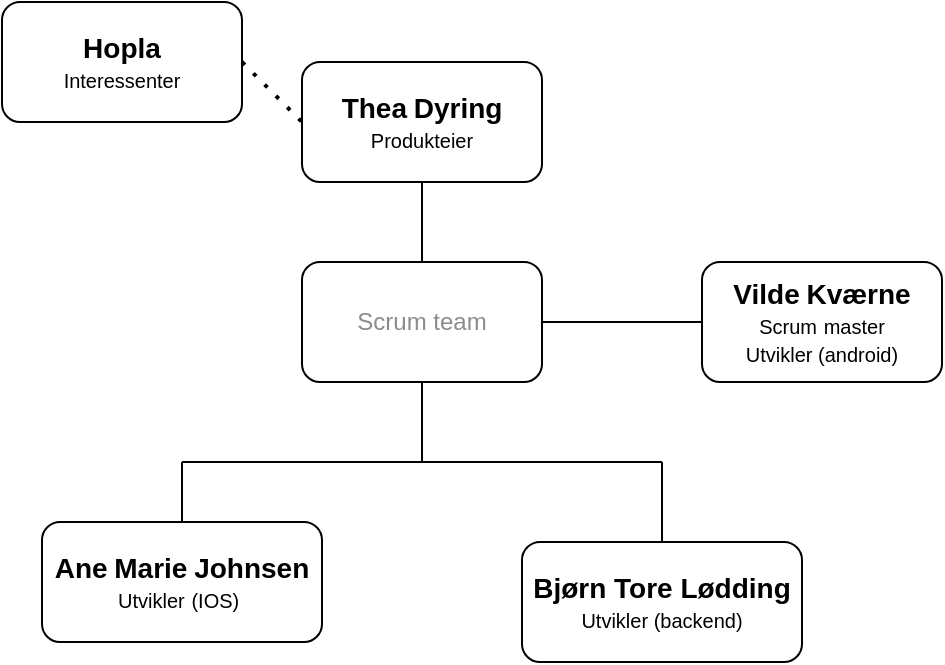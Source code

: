 <mxfile version="25.0.1">
  <diagram name="Page-1" id="IW2qgjcqFQWp157erx7R">
    <mxGraphModel dx="1026" dy="452" grid="1" gridSize="10" guides="1" tooltips="1" connect="1" arrows="1" fold="1" page="1" pageScale="1" pageWidth="827" pageHeight="1169" math="0" shadow="0">
      <root>
        <mxCell id="0" />
        <mxCell id="1" parent="0" />
        <mxCell id="1_9A5mVEu5qlfA6SzD79-1" value="&lt;font color=&quot;#8c8c8c&quot;&gt;Scrum team&lt;/font&gt;" style="rounded=1;whiteSpace=wrap;html=1;" vertex="1" parent="1">
          <mxGeometry x="380" y="240" width="120" height="60" as="geometry" />
        </mxCell>
        <mxCell id="1_9A5mVEu5qlfA6SzD79-2" value="&lt;font style=&quot;font-size: 14px;&quot;&gt;&lt;b&gt;Hopla&lt;/b&gt;&lt;/font&gt;&lt;div&gt;&lt;font style=&quot;font-size: 10px;&quot;&gt;Interessenter&lt;/font&gt;&lt;/div&gt;" style="rounded=1;whiteSpace=wrap;html=1;" vertex="1" parent="1">
          <mxGeometry x="230" y="110" width="120" height="60" as="geometry" />
        </mxCell>
        <mxCell id="1_9A5mVEu5qlfA6SzD79-3" value="&lt;font style=&quot;font-size: 14px;&quot;&gt;&lt;b&gt;Thea&lt;/b&gt;&lt;/font&gt; &lt;font style=&quot;font-size: 14px;&quot;&gt;&lt;b&gt;Dyring&lt;/b&gt;&lt;/font&gt;&lt;div&gt;&lt;font style=&quot;font-size: 10px;&quot;&gt;Produkteier&lt;/font&gt;&lt;/div&gt;" style="rounded=1;whiteSpace=wrap;html=1;" vertex="1" parent="1">
          <mxGeometry x="380" y="140" width="120" height="60" as="geometry" />
        </mxCell>
        <mxCell id="1_9A5mVEu5qlfA6SzD79-4" value="&lt;font style=&quot;font-size: 14px;&quot;&gt;&lt;b&gt;Vilde&lt;/b&gt;&lt;/font&gt; &lt;font style=&quot;font-size: 14px;&quot;&gt;&lt;b&gt;Kværne&lt;/b&gt;&lt;/font&gt;&lt;div&gt;&lt;font style=&quot;font-size: 10px;&quot;&gt;Scrum&lt;/font&gt; &lt;font style=&quot;font-size: 10px;&quot;&gt;master&lt;/font&gt;&lt;/div&gt;&lt;div&gt;&lt;font style=&quot;font-size: 10px;&quot;&gt;Utvikler (android&lt;/font&gt;&lt;font style=&quot;font-size: 10px;&quot;&gt;)&lt;/font&gt;&lt;/div&gt;" style="rounded=1;whiteSpace=wrap;html=1;" vertex="1" parent="1">
          <mxGeometry x="580" y="240" width="120" height="60" as="geometry" />
        </mxCell>
        <mxCell id="1_9A5mVEu5qlfA6SzD79-5" value="&lt;font style=&quot;font-size: 14px;&quot;&gt;&lt;b&gt;Ane&lt;/b&gt;&lt;/font&gt; &lt;b&gt;&lt;font style=&quot;font-size: 14px;&quot;&gt;Marie&lt;/font&gt;&lt;/b&gt; &lt;font style=&quot;font-size: 14px;&quot;&gt;&lt;b&gt;Johnsen&lt;/b&gt;&lt;/font&gt;&lt;div&gt;&lt;font style=&quot;font-size: 10px;&quot;&gt;Utvikler&lt;/font&gt; &lt;font style=&quot;font-size: 10px;&quot;&gt;(&lt;/font&gt;&lt;font style=&quot;font-size: 10px;&quot;&gt;IOS&lt;/font&gt;&lt;font style=&quot;font-size: 10px;&quot;&gt;)&lt;/font&gt;&amp;nbsp;&lt;/div&gt;" style="rounded=1;whiteSpace=wrap;html=1;" vertex="1" parent="1">
          <mxGeometry x="250" y="370" width="140" height="60" as="geometry" />
        </mxCell>
        <mxCell id="1_9A5mVEu5qlfA6SzD79-6" value="&lt;font style=&quot;font-size: 14px;&quot;&gt;&lt;b&gt;Bjørn Tore Lødding&lt;/b&gt;&lt;/font&gt;&lt;div&gt;&lt;font style=&quot;font-size: 10px;&quot;&gt;Utvikler&lt;b&gt; &lt;/b&gt;(backend)&lt;/font&gt;&lt;/div&gt;" style="rounded=1;whiteSpace=wrap;html=1;" vertex="1" parent="1">
          <mxGeometry x="490" y="380" width="140" height="60" as="geometry" />
        </mxCell>
        <mxCell id="1_9A5mVEu5qlfA6SzD79-7" value="" style="endArrow=none;html=1;rounded=0;exitX=0.5;exitY=0;exitDx=0;exitDy=0;" edge="1" parent="1" source="1_9A5mVEu5qlfA6SzD79-1" target="1_9A5mVEu5qlfA6SzD79-3">
          <mxGeometry width="50" height="50" relative="1" as="geometry">
            <mxPoint x="450" y="270" as="sourcePoint" />
            <mxPoint x="500" y="220" as="targetPoint" />
          </mxGeometry>
        </mxCell>
        <mxCell id="1_9A5mVEu5qlfA6SzD79-10" value="" style="endArrow=none;html=1;rounded=0;" edge="1" parent="1" target="1_9A5mVEu5qlfA6SzD79-4">
          <mxGeometry width="50" height="50" relative="1" as="geometry">
            <mxPoint x="500" y="270" as="sourcePoint" />
            <mxPoint x="520" y="220" as="targetPoint" />
          </mxGeometry>
        </mxCell>
        <mxCell id="1_9A5mVEu5qlfA6SzD79-11" value="" style="endArrow=none;dashed=1;html=1;dashPattern=1 3;strokeWidth=2;rounded=0;entryX=0;entryY=0.5;entryDx=0;entryDy=0;exitX=1;exitY=0.5;exitDx=0;exitDy=0;" edge="1" parent="1" source="1_9A5mVEu5qlfA6SzD79-2" target="1_9A5mVEu5qlfA6SzD79-3">
          <mxGeometry width="50" height="50" relative="1" as="geometry">
            <mxPoint x="470" y="270" as="sourcePoint" />
            <mxPoint x="520" y="220" as="targetPoint" />
          </mxGeometry>
        </mxCell>
        <mxCell id="1_9A5mVEu5qlfA6SzD79-12" value="" style="endArrow=none;html=1;rounded=0;entryX=0.5;entryY=1;entryDx=0;entryDy=0;" edge="1" parent="1" target="1_9A5mVEu5qlfA6SzD79-1">
          <mxGeometry width="50" height="50" relative="1" as="geometry">
            <mxPoint x="440" y="340" as="sourcePoint" />
            <mxPoint x="520" y="220" as="targetPoint" />
          </mxGeometry>
        </mxCell>
        <mxCell id="1_9A5mVEu5qlfA6SzD79-13" value="" style="endArrow=none;html=1;rounded=0;" edge="1" parent="1">
          <mxGeometry width="50" height="50" relative="1" as="geometry">
            <mxPoint x="320" y="340" as="sourcePoint" />
            <mxPoint x="440" y="340" as="targetPoint" />
          </mxGeometry>
        </mxCell>
        <mxCell id="1_9A5mVEu5qlfA6SzD79-14" value="" style="endArrow=none;html=1;rounded=0;" edge="1" parent="1">
          <mxGeometry width="50" height="50" relative="1" as="geometry">
            <mxPoint x="440" y="340" as="sourcePoint" />
            <mxPoint x="560" y="340" as="targetPoint" />
          </mxGeometry>
        </mxCell>
        <mxCell id="1_9A5mVEu5qlfA6SzD79-15" value="" style="endArrow=none;html=1;rounded=0;exitX=0.5;exitY=0;exitDx=0;exitDy=0;" edge="1" parent="1" source="1_9A5mVEu5qlfA6SzD79-5">
          <mxGeometry width="50" height="50" relative="1" as="geometry">
            <mxPoint x="470" y="270" as="sourcePoint" />
            <mxPoint x="320" y="340" as="targetPoint" />
          </mxGeometry>
        </mxCell>
        <mxCell id="1_9A5mVEu5qlfA6SzD79-16" value="" style="endArrow=none;html=1;rounded=0;exitX=0.5;exitY=0;exitDx=0;exitDy=0;" edge="1" parent="1" source="1_9A5mVEu5qlfA6SzD79-6">
          <mxGeometry width="50" height="50" relative="1" as="geometry">
            <mxPoint x="470" y="270" as="sourcePoint" />
            <mxPoint x="560" y="340" as="targetPoint" />
          </mxGeometry>
        </mxCell>
      </root>
    </mxGraphModel>
  </diagram>
</mxfile>
